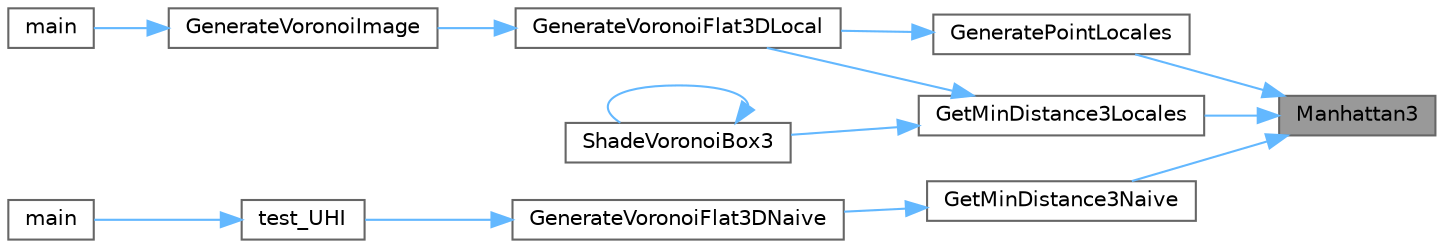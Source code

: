 digraph "Manhattan3"
{
 // LATEX_PDF_SIZE
  bgcolor="transparent";
  edge [fontname=Helvetica,fontsize=10,labelfontname=Helvetica,labelfontsize=10];
  node [fontname=Helvetica,fontsize=10,shape=box,height=0.2,width=0.4];
  rankdir="RL";
  Node1 [id="Node000001",label="Manhattan3",height=0.2,width=0.4,color="gray40", fillcolor="grey60", style="filled", fontcolor="black",tooltip=" "];
  Node1 -> Node2 [id="edge13_Node000001_Node000002",dir="back",color="steelblue1",style="solid",tooltip=" "];
  Node2 [id="Node000002",label="GeneratePointLocales",height=0.2,width=0.4,color="grey40", fillcolor="white", style="filled",URL="$dd/d4e/a00329.html#a2d4e6084981252d94b4287b36e85aec7",tooltip=" "];
  Node2 -> Node3 [id="edge14_Node000002_Node000003",dir="back",color="steelblue1",style="solid",tooltip=" "];
  Node3 [id="Node000003",label="GenerateVoronoiFlat3DLocal",height=0.2,width=0.4,color="grey40", fillcolor="white", style="filled",URL="$dd/d4e/a00329.html#a4f7681c24ad008b5b20f8147d2938bb0",tooltip="Faster Method for Generating Voronoi Diagrams."];
  Node3 -> Node4 [id="edge15_Node000003_Node000004",dir="back",color="steelblue1",style="solid",tooltip=" "];
  Node4 [id="Node000004",label="GenerateVoronoiImage",height=0.2,width=0.4,color="grey40", fillcolor="white", style="filled",URL="$d3/d07/a00305.html#a450c7f9206bff8de0c177e34e6b5bcf4",tooltip=" "];
  Node4 -> Node5 [id="edge16_Node000004_Node000005",dir="back",color="steelblue1",style="solid",tooltip=" "];
  Node5 [id="Node000005",label="main",height=0.2,width=0.4,color="grey40", fillcolor="white", style="filled",URL="$dc/dee/a00053.html#a048af25ea3eb0571ab780e44e221650e",tooltip=" "];
  Node1 -> Node6 [id="edge17_Node000001_Node000006",dir="back",color="steelblue1",style="solid",tooltip=" "];
  Node6 [id="Node000006",label="GetMinDistance3Locales",height=0.2,width=0.4,color="grey40", fillcolor="white", style="filled",URL="$dd/d4e/a00329.html#ae17850a552864500c4f1e1f80b8add6a",tooltip=" "];
  Node6 -> Node3 [id="edge18_Node000006_Node000003",dir="back",color="steelblue1",style="solid",tooltip=" "];
  Node6 -> Node7 [id="edge19_Node000006_Node000007",dir="back",color="steelblue1",style="solid",tooltip=" "];
  Node7 [id="Node000007",label="ShadeVoronoiBox3",height=0.2,width=0.4,color="grey40", fillcolor="white", style="filled",URL="$dd/d4e/a00329.html#a7f533fab0007b8e388232d9fb654ae06",tooltip=" "];
  Node7 -> Node7 [id="edge20_Node000007_Node000007",dir="back",color="steelblue1",style="solid",tooltip=" "];
  Node1 -> Node8 [id="edge21_Node000001_Node000008",dir="back",color="steelblue1",style="solid",tooltip=" "];
  Node8 [id="Node000008",label="GetMinDistance3Naive",height=0.2,width=0.4,color="grey40", fillcolor="white", style="filled",URL="$dd/d4e/a00329.html#abe9bd17929405b7d28af71473f567f3c",tooltip=" "];
  Node8 -> Node9 [id="edge22_Node000008_Node000009",dir="back",color="steelblue1",style="solid",tooltip=" "];
  Node9 [id="Node000009",label="GenerateVoronoiFlat3DNaive",height=0.2,width=0.4,color="grey40", fillcolor="white", style="filled",URL="$dd/d4e/a00329.html#a2850e51614bbc71487c7ed52f10fae28",tooltip=" "];
  Node9 -> Node10 [id="edge23_Node000009_Node000010",dir="back",color="steelblue1",style="solid",tooltip=" "];
  Node10 [id="Node000010",label="test_UHI",height=0.2,width=0.4,color="grey40", fillcolor="white", style="filled",URL="$d3/d5e/a00275.html#a24aa285f65de829c8a9791d901405626",tooltip=" "];
  Node10 -> Node11 [id="edge24_Node000010_Node000011",dir="back",color="steelblue1",style="solid",tooltip=" "];
  Node11 [id="Node000011",label="main",height=0.2,width=0.4,color="grey40", fillcolor="white", style="filled",URL="$d6/d2d/a00047.html#a048af25ea3eb0571ab780e44e221650e",tooltip=" "];
}
